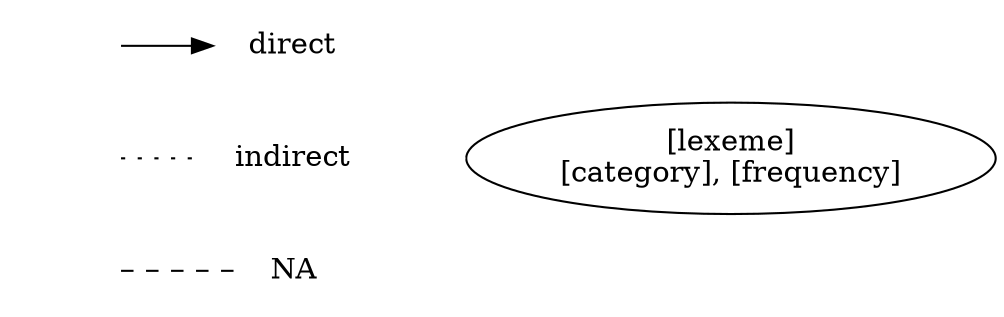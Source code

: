 strict digraph  {
rankdir = LR;
e [label="", color="white"];
f [label="NA", color="white"];
c [label="", color="white"];
d [label="indirect", color="white"];
a [label="", color="white"];
b [label="direct", color="white"];
vertex [label="\[lexeme\]\n\[category\], \[frequency\]"];
e -> f [dir="none", style="dashed"];
c -> d [dir="none", style="dotted"];
a -> b;
d -> vertex [dir="none", color="white"];
}
